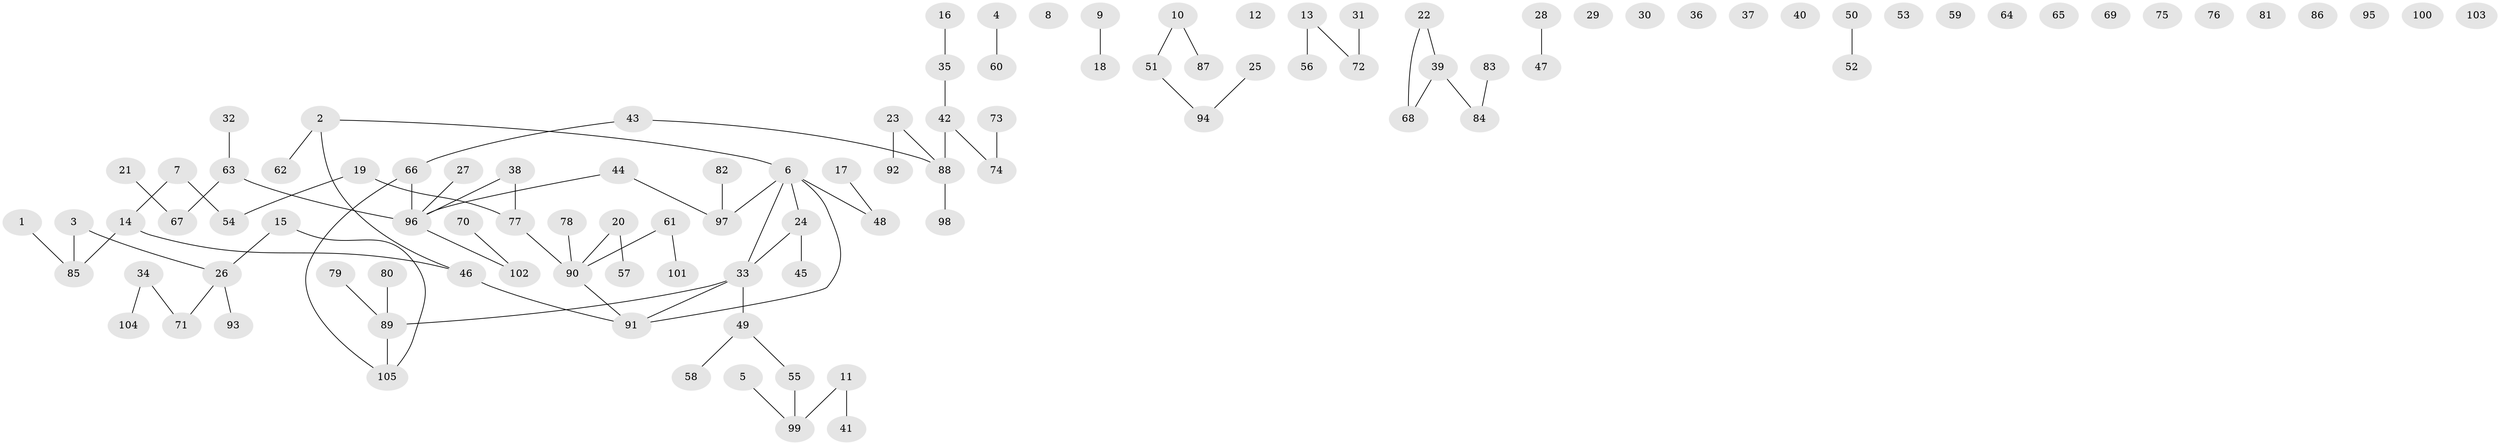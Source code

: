 // coarse degree distribution, {2: 0.17647058823529413, 4: 0.058823529411764705, 0: 0.3382352941176471, 5: 0.029411764705882353, 1: 0.3088235294117647, 3: 0.07352941176470588, 6: 0.014705882352941176}
// Generated by graph-tools (version 1.1) at 2025/23/03/03/25 07:23:24]
// undirected, 105 vertices, 86 edges
graph export_dot {
graph [start="1"]
  node [color=gray90,style=filled];
  1;
  2;
  3;
  4;
  5;
  6;
  7;
  8;
  9;
  10;
  11;
  12;
  13;
  14;
  15;
  16;
  17;
  18;
  19;
  20;
  21;
  22;
  23;
  24;
  25;
  26;
  27;
  28;
  29;
  30;
  31;
  32;
  33;
  34;
  35;
  36;
  37;
  38;
  39;
  40;
  41;
  42;
  43;
  44;
  45;
  46;
  47;
  48;
  49;
  50;
  51;
  52;
  53;
  54;
  55;
  56;
  57;
  58;
  59;
  60;
  61;
  62;
  63;
  64;
  65;
  66;
  67;
  68;
  69;
  70;
  71;
  72;
  73;
  74;
  75;
  76;
  77;
  78;
  79;
  80;
  81;
  82;
  83;
  84;
  85;
  86;
  87;
  88;
  89;
  90;
  91;
  92;
  93;
  94;
  95;
  96;
  97;
  98;
  99;
  100;
  101;
  102;
  103;
  104;
  105;
  1 -- 85;
  2 -- 6;
  2 -- 46;
  2 -- 62;
  3 -- 26;
  3 -- 85;
  4 -- 60;
  5 -- 99;
  6 -- 24;
  6 -- 33;
  6 -- 48;
  6 -- 91;
  6 -- 97;
  7 -- 14;
  7 -- 54;
  9 -- 18;
  10 -- 51;
  10 -- 87;
  11 -- 41;
  11 -- 99;
  13 -- 56;
  13 -- 72;
  14 -- 46;
  14 -- 85;
  15 -- 26;
  15 -- 105;
  16 -- 35;
  17 -- 48;
  19 -- 54;
  19 -- 77;
  20 -- 57;
  20 -- 90;
  21 -- 67;
  22 -- 39;
  22 -- 68;
  23 -- 88;
  23 -- 92;
  24 -- 33;
  24 -- 45;
  25 -- 94;
  26 -- 71;
  26 -- 93;
  27 -- 96;
  28 -- 47;
  31 -- 72;
  32 -- 63;
  33 -- 49;
  33 -- 89;
  33 -- 91;
  34 -- 71;
  34 -- 104;
  35 -- 42;
  38 -- 77;
  38 -- 96;
  39 -- 68;
  39 -- 84;
  42 -- 74;
  42 -- 88;
  43 -- 66;
  43 -- 88;
  44 -- 96;
  44 -- 97;
  46 -- 91;
  49 -- 55;
  49 -- 58;
  50 -- 52;
  51 -- 94;
  55 -- 99;
  61 -- 90;
  61 -- 101;
  63 -- 67;
  63 -- 96;
  66 -- 96;
  66 -- 105;
  70 -- 102;
  73 -- 74;
  77 -- 90;
  78 -- 90;
  79 -- 89;
  80 -- 89;
  82 -- 97;
  83 -- 84;
  88 -- 98;
  89 -- 105;
  90 -- 91;
  96 -- 102;
}
